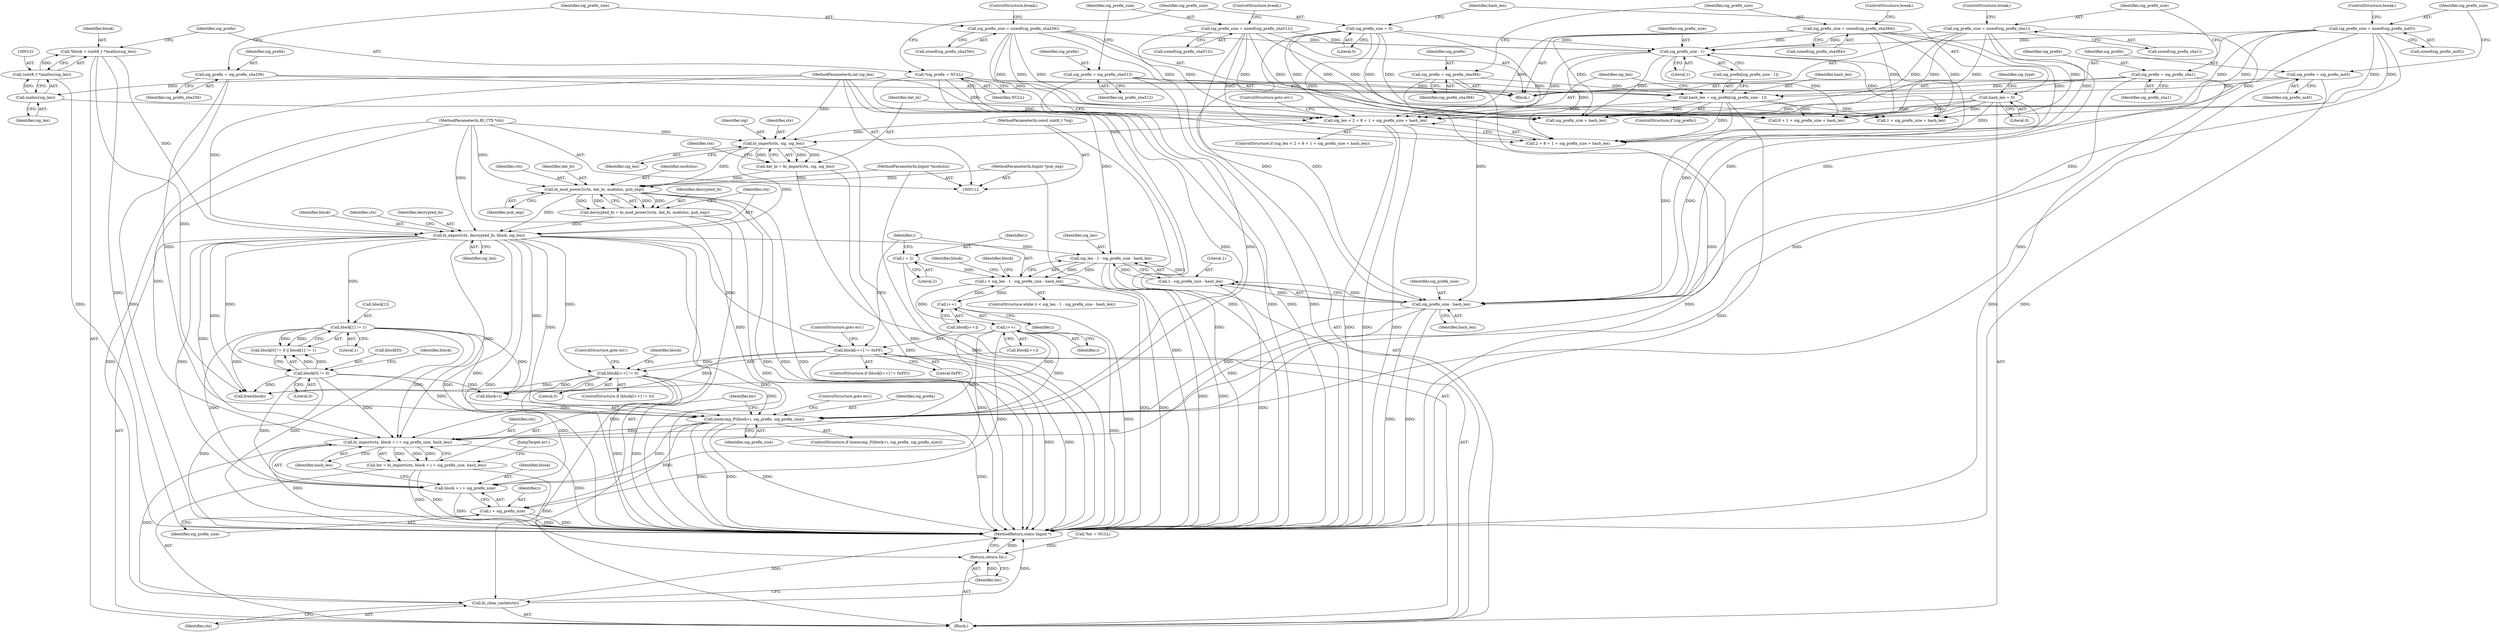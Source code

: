 digraph "0_axtls-8266_5efe2947ab45e81d84b5f707c51d1c64be52f36c_0@API" {
"1000288" [label="(Call,memcmp_P(block+i, sig_prefix, sig_prefix_size))"];
"1000234" [label="(Call,bi_export(ctx, decrypted_bi, block, sig_len))"];
"1000229" [label="(Call,bi_mod_power2(ctx, dat_bi, modulus, pub_exp))"];
"1000218" [label="(Call,bi_import(ctx, sig, sig_len))"];
"1000113" [label="(MethodParameterIn,BI_CTX *ctx)"];
"1000114" [label="(MethodParameterIn,const uint8_t *sig)"];
"1000204" [label="(Call,sig_len < 2 + 8 + 1 + sig_prefix_size + hash_len)"];
"1000132" [label="(Call,malloc(sig_len))"];
"1000115" [label="(MethodParameterIn,int sig_len)"];
"1000171" [label="(Call,sig_prefix_size = sizeof(sig_prefix_sha256))"];
"1000200" [label="(Call,sig_prefix_size - 1)"];
"1000189" [label="(Call,sig_prefix_size = sizeof(sig_prefix_sha512))"];
"1000139" [label="(Call,sig_prefix_size = 0)"];
"1000180" [label="(Call,sig_prefix_size = sizeof(sig_prefix_sha384))"];
"1000153" [label="(Call,sig_prefix_size = sizeof(sig_prefix_md5))"];
"1000162" [label="(Call,sig_prefix_size = sizeof(sig_prefix_sha1))"];
"1000143" [label="(Call,hash_len = 0)"];
"1000196" [label="(Call,hash_len = sig_prefix[sig_prefix_size - 1])"];
"1000177" [label="(Call,sig_prefix = sig_prefix_sha384)"];
"1000186" [label="(Call,sig_prefix = sig_prefix_sha512)"];
"1000150" [label="(Call,sig_prefix = sig_prefix_md5)"];
"1000168" [label="(Call,sig_prefix = sig_prefix_sha256)"];
"1000159" [label="(Call,sig_prefix = sig_prefix_sha1)"];
"1000135" [label="(Call,*sig_prefix = NULL)"];
"1000216" [label="(Call,dat_bi = bi_import(ctx, sig, sig_len))"];
"1000117" [label="(MethodParameterIn,bigint *modulus)"];
"1000118" [label="(MethodParameterIn,bigint *pub_exp)"];
"1000227" [label="(Call,decrypted_bi = bi_mod_power2(ctx, dat_bi, modulus, pub_exp))"];
"1000128" [label="(Call,*block = (uint8_t *)malloc(sig_len))"];
"1000130" [label="(Call,(uint8_t *)malloc(sig_len))"];
"1000251" [label="(Call,block[1] != 1)"];
"1000280" [label="(Call,block[i++] != 0)"];
"1000272" [label="(Call,block[i++] != 0xFF)"];
"1000246" [label="(Call,block[0] != 0)"];
"1000283" [label="(Call,i++)"];
"1000261" [label="(Call,i < sig_len - 1 - sig_prefix_size - hash_len)"];
"1000257" [label="(Call,i = 2)"];
"1000275" [label="(Call,i++)"];
"1000263" [label="(Call,sig_len - 1 - sig_prefix_size - hash_len)"];
"1000265" [label="(Call,1 - sig_prefix_size - hash_len)"];
"1000267" [label="(Call,sig_prefix_size - hash_len)"];
"1000297" [label="(Call,bi_import(ctx, block + i + sig_prefix_size, hash_len))"];
"1000295" [label="(Call,bir = bi_import(ctx, block + i + sig_prefix_size, hash_len))"];
"1000310" [label="(Return,return bir;)"];
"1000308" [label="(Call,bi_clear_cache(ctx))"];
"1000299" [label="(Call,block + i + sig_prefix_size)"];
"1000301" [label="(Call,i + sig_prefix_size)"];
"1000204" [label="(Call,sig_len < 2 + 8 + 1 + sig_prefix_size + hash_len)"];
"1000161" [label="(Identifier,sig_prefix_sha1)"];
"1000170" [label="(Identifier,sig_prefix_sha256)"];
"1000296" [label="(Identifier,bir)"];
"1000191" [label="(Call,sizeof(sig_prefix_sha512))"];
"1000257" [label="(Call,i = 2)"];
"1000217" [label="(Identifier,dat_bi)"];
"1000284" [label="(Identifier,i)"];
"1000153" [label="(Call,sig_prefix_size = sizeof(sig_prefix_md5))"];
"1000180" [label="(Call,sig_prefix_size = sizeof(sig_prefix_sha384))"];
"1000297" [label="(Call,bi_import(ctx, block + i + sig_prefix_size, hash_len))"];
"1000194" [label="(ControlStructure,if (sig_prefix))"];
"1000255" [label="(Literal,1)"];
"1000198" [label="(Call,sig_prefix[sig_prefix_size - 1])"];
"1000304" [label="(Identifier,hash_len)"];
"1000150" [label="(Call,sig_prefix = sig_prefix_md5)"];
"1000144" [label="(Identifier,hash_len)"];
"1000228" [label="(Identifier,decrypted_bi)"];
"1000145" [label="(Literal,0)"];
"1000261" [label="(Call,i < sig_len - 1 - sig_prefix_size - hash_len)"];
"1000265" [label="(Call,1 - sig_prefix_size - hash_len)"];
"1000154" [label="(Identifier,sig_prefix_size)"];
"1000190" [label="(Identifier,sig_prefix_size)"];
"1000181" [label="(Identifier,sig_prefix_size)"];
"1000151" [label="(Identifier,sig_prefix)"];
"1000119" [label="(Block,)"];
"1000263" [label="(Call,sig_len - 1 - sig_prefix_size - hash_len)"];
"1000299" [label="(Call,block + i + sig_prefix_size)"];
"1000147" [label="(Identifier,sig_type)"];
"1000237" [label="(Identifier,block)"];
"1000278" [label="(ControlStructure,goto err;)"];
"1000206" [label="(Call,2 + 8 + 1 + sig_prefix_size + hash_len)"];
"1000132" [label="(Call,malloc(sig_len))"];
"1000266" [label="(Literal,1)"];
"1000285" [label="(Literal,0)"];
"1000139" [label="(Call,sig_prefix_size = 0)"];
"1000133" [label="(Identifier,sig_len)"];
"1000137" [label="(Identifier,NULL)"];
"1000238" [label="(Identifier,sig_len)"];
"1000227" [label="(Call,decrypted_bi = bi_mod_power2(ctx, dat_bi, modulus, pub_exp))"];
"1000311" [label="(Identifier,bir)"];
"1000159" [label="(Call,sig_prefix = sig_prefix_sha1)"];
"1000141" [label="(Literal,0)"];
"1000258" [label="(Identifier,i)"];
"1000251" [label="(Call,block[1] != 1)"];
"1000202" [label="(Literal,1)"];
"1000193" [label="(ControlStructure,break;)"];
"1000216" [label="(Call,dat_bi = bi_import(ctx, sig, sig_len))"];
"1000219" [label="(Identifier,ctx)"];
"1000289" [label="(Call,block+i)"];
"1000177" [label="(Call,sig_prefix = sig_prefix_sha384)"];
"1000306" [label="(Call,free(block))"];
"1000293" [label="(Identifier,sig_prefix_size)"];
"1000224" [label="(Identifier,ctx)"];
"1000267" [label="(Call,sig_prefix_size - hash_len)"];
"1000277" [label="(Literal,0xFF)"];
"1000188" [label="(Identifier,sig_prefix_sha512)"];
"1000295" [label="(Call,bir = bi_import(ctx, block + i + sig_prefix_size, hash_len))"];
"1000124" [label="(Call,*bir = NULL)"];
"1000264" [label="(Identifier,sig_len)"];
"1000283" [label="(Call,i++)"];
"1000208" [label="(Call,8 + 1 + sig_prefix_size + hash_len)"];
"1000171" [label="(Call,sig_prefix_size = sizeof(sig_prefix_sha256))"];
"1000230" [label="(Identifier,ctx)"];
"1000215" [label="(ControlStructure,goto err;)"];
"1000290" [label="(Identifier,block)"];
"1000305" [label="(JumpTarget,err:)"];
"1000175" [label="(ControlStructure,break;)"];
"1000166" [label="(ControlStructure,break;)"];
"1000247" [label="(Call,block[0])"];
"1000246" [label="(Call,block[0] != 0)"];
"1000212" [label="(Call,sig_prefix_size + hash_len)"];
"1000196" [label="(Call,hash_len = sig_prefix[sig_prefix_size - 1])"];
"1000160" [label="(Identifier,sig_prefix)"];
"1000302" [label="(Identifier,i)"];
"1000253" [label="(Identifier,block)"];
"1000234" [label="(Call,bi_export(ctx, decrypted_bi, block, sig_len))"];
"1000182" [label="(Call,sizeof(sig_prefix_sha384))"];
"1000218" [label="(Call,bi_import(ctx, sig, sig_len))"];
"1000303" [label="(Identifier,sig_prefix_size)"];
"1000279" [label="(ControlStructure,if (block[i++] != 0))"];
"1000179" [label="(Identifier,sig_prefix_sha384)"];
"1000250" [label="(Literal,0)"];
"1000310" [label="(Return,return bir;)"];
"1000189" [label="(Call,sig_prefix_size = sizeof(sig_prefix_sha512))"];
"1000280" [label="(Call,block[i++] != 0)"];
"1000312" [label="(MethodReturn,static bigint *)"];
"1000241" [label="(Identifier,ctx)"];
"1000205" [label="(Identifier,sig_len)"];
"1000221" [label="(Identifier,sig_len)"];
"1000129" [label="(Identifier,block)"];
"1000281" [label="(Call,block[i++])"];
"1000187" [label="(Identifier,sig_prefix)"];
"1000260" [label="(ControlStructure,while (i < sig_len - 1 - sig_prefix_size - hash_len))"];
"1000162" [label="(Call,sig_prefix_size = sizeof(sig_prefix_sha1))"];
"1000148" [label="(Block,)"];
"1000184" [label="(ControlStructure,break;)"];
"1000113" [label="(MethodParameterIn,BI_CTX *ctx)"];
"1000231" [label="(Identifier,dat_bi)"];
"1000309" [label="(Identifier,ctx)"];
"1000117" [label="(MethodParameterIn,bigint *modulus)"];
"1000288" [label="(Call,memcmp_P(block+i, sig_prefix, sig_prefix_size))"];
"1000169" [label="(Identifier,sig_prefix)"];
"1000233" [label="(Identifier,pub_exp)"];
"1000301" [label="(Call,i + sig_prefix_size)"];
"1000115" [label="(MethodParameterIn,int sig_len)"];
"1000143" [label="(Call,hash_len = 0)"];
"1000282" [label="(Identifier,block)"];
"1000294" [label="(ControlStructure,goto err;)"];
"1000128" [label="(Call,*block = (uint8_t *)malloc(sig_len))"];
"1000268" [label="(Identifier,sig_prefix_size)"];
"1000235" [label="(Identifier,ctx)"];
"1000186" [label="(Call,sig_prefix = sig_prefix_sha512)"];
"1000274" [label="(Identifier,block)"];
"1000135" [label="(Call,*sig_prefix = NULL)"];
"1000232" [label="(Identifier,modulus)"];
"1000197" [label="(Identifier,hash_len)"];
"1000164" [label="(Call,sizeof(sig_prefix_sha1))"];
"1000210" [label="(Call,1 + sig_prefix_size + hash_len)"];
"1000275" [label="(Call,i++)"];
"1000229" [label="(Call,bi_mod_power2(ctx, dat_bi, modulus, pub_exp))"];
"1000155" [label="(Call,sizeof(sig_prefix_md5))"];
"1000273" [label="(Call,block[i++])"];
"1000203" [label="(ControlStructure,if (sig_len < 2 + 8 + 1 + sig_prefix_size + hash_len))"];
"1000286" [label="(ControlStructure,goto err;)"];
"1000262" [label="(Identifier,i)"];
"1000201" [label="(Identifier,sig_prefix_size)"];
"1000163" [label="(Identifier,sig_prefix_size)"];
"1000173" [label="(Call,sizeof(sig_prefix_sha256))"];
"1000245" [label="(Call,block[0] != 0 || block[1] != 1)"];
"1000236" [label="(Identifier,decrypted_bi)"];
"1000157" [label="(ControlStructure,break;)"];
"1000272" [label="(Call,block[i++] != 0xFF)"];
"1000136" [label="(Identifier,sig_prefix)"];
"1000271" [label="(ControlStructure,if (block[i++] != 0xFF))"];
"1000269" [label="(Identifier,hash_len)"];
"1000114" [label="(MethodParameterIn,const uint8_t *sig)"];
"1000220" [label="(Identifier,sig)"];
"1000287" [label="(ControlStructure,if (memcmp_P(block+i, sig_prefix, sig_prefix_size)))"];
"1000300" [label="(Identifier,block)"];
"1000298" [label="(Identifier,ctx)"];
"1000200" [label="(Call,sig_prefix_size - 1)"];
"1000152" [label="(Identifier,sig_prefix_md5)"];
"1000292" [label="(Identifier,sig_prefix)"];
"1000308" [label="(Call,bi_clear_cache(ctx))"];
"1000259" [label="(Literal,2)"];
"1000178" [label="(Identifier,sig_prefix)"];
"1000252" [label="(Call,block[1])"];
"1000130" [label="(Call,(uint8_t *)malloc(sig_len))"];
"1000140" [label="(Identifier,sig_prefix_size)"];
"1000276" [label="(Identifier,i)"];
"1000168" [label="(Call,sig_prefix = sig_prefix_sha256)"];
"1000172" [label="(Identifier,sig_prefix_size)"];
"1000118" [label="(MethodParameterIn,bigint *pub_exp)"];
"1000288" -> "1000287"  [label="AST: "];
"1000288" -> "1000293"  [label="CFG: "];
"1000289" -> "1000288"  [label="AST: "];
"1000292" -> "1000288"  [label="AST: "];
"1000293" -> "1000288"  [label="AST: "];
"1000294" -> "1000288"  [label="CFG: "];
"1000296" -> "1000288"  [label="CFG: "];
"1000288" -> "1000312"  [label="DDG: "];
"1000288" -> "1000312"  [label="DDG: "];
"1000288" -> "1000312"  [label="DDG: "];
"1000288" -> "1000312"  [label="DDG: "];
"1000234" -> "1000288"  [label="DDG: "];
"1000251" -> "1000288"  [label="DDG: "];
"1000280" -> "1000288"  [label="DDG: "];
"1000246" -> "1000288"  [label="DDG: "];
"1000283" -> "1000288"  [label="DDG: "];
"1000177" -> "1000288"  [label="DDG: "];
"1000186" -> "1000288"  [label="DDG: "];
"1000150" -> "1000288"  [label="DDG: "];
"1000168" -> "1000288"  [label="DDG: "];
"1000159" -> "1000288"  [label="DDG: "];
"1000135" -> "1000288"  [label="DDG: "];
"1000267" -> "1000288"  [label="DDG: "];
"1000288" -> "1000297"  [label="DDG: "];
"1000288" -> "1000299"  [label="DDG: "];
"1000288" -> "1000301"  [label="DDG: "];
"1000234" -> "1000119"  [label="AST: "];
"1000234" -> "1000238"  [label="CFG: "];
"1000235" -> "1000234"  [label="AST: "];
"1000236" -> "1000234"  [label="AST: "];
"1000237" -> "1000234"  [label="AST: "];
"1000238" -> "1000234"  [label="AST: "];
"1000241" -> "1000234"  [label="CFG: "];
"1000234" -> "1000312"  [label="DDG: "];
"1000234" -> "1000312"  [label="DDG: "];
"1000234" -> "1000312"  [label="DDG: "];
"1000229" -> "1000234"  [label="DDG: "];
"1000113" -> "1000234"  [label="DDG: "];
"1000227" -> "1000234"  [label="DDG: "];
"1000128" -> "1000234"  [label="DDG: "];
"1000218" -> "1000234"  [label="DDG: "];
"1000115" -> "1000234"  [label="DDG: "];
"1000234" -> "1000246"  [label="DDG: "];
"1000234" -> "1000251"  [label="DDG: "];
"1000234" -> "1000263"  [label="DDG: "];
"1000234" -> "1000272"  [label="DDG: "];
"1000234" -> "1000280"  [label="DDG: "];
"1000234" -> "1000289"  [label="DDG: "];
"1000234" -> "1000297"  [label="DDG: "];
"1000234" -> "1000297"  [label="DDG: "];
"1000234" -> "1000299"  [label="DDG: "];
"1000234" -> "1000306"  [label="DDG: "];
"1000234" -> "1000308"  [label="DDG: "];
"1000229" -> "1000227"  [label="AST: "];
"1000229" -> "1000233"  [label="CFG: "];
"1000230" -> "1000229"  [label="AST: "];
"1000231" -> "1000229"  [label="AST: "];
"1000232" -> "1000229"  [label="AST: "];
"1000233" -> "1000229"  [label="AST: "];
"1000227" -> "1000229"  [label="CFG: "];
"1000229" -> "1000312"  [label="DDG: "];
"1000229" -> "1000312"  [label="DDG: "];
"1000229" -> "1000312"  [label="DDG: "];
"1000229" -> "1000227"  [label="DDG: "];
"1000229" -> "1000227"  [label="DDG: "];
"1000229" -> "1000227"  [label="DDG: "];
"1000229" -> "1000227"  [label="DDG: "];
"1000218" -> "1000229"  [label="DDG: "];
"1000113" -> "1000229"  [label="DDG: "];
"1000216" -> "1000229"  [label="DDG: "];
"1000117" -> "1000229"  [label="DDG: "];
"1000118" -> "1000229"  [label="DDG: "];
"1000218" -> "1000216"  [label="AST: "];
"1000218" -> "1000221"  [label="CFG: "];
"1000219" -> "1000218"  [label="AST: "];
"1000220" -> "1000218"  [label="AST: "];
"1000221" -> "1000218"  [label="AST: "];
"1000216" -> "1000218"  [label="CFG: "];
"1000218" -> "1000312"  [label="DDG: "];
"1000218" -> "1000216"  [label="DDG: "];
"1000218" -> "1000216"  [label="DDG: "];
"1000218" -> "1000216"  [label="DDG: "];
"1000113" -> "1000218"  [label="DDG: "];
"1000114" -> "1000218"  [label="DDG: "];
"1000204" -> "1000218"  [label="DDG: "];
"1000115" -> "1000218"  [label="DDG: "];
"1000113" -> "1000112"  [label="AST: "];
"1000113" -> "1000312"  [label="DDG: "];
"1000113" -> "1000297"  [label="DDG: "];
"1000113" -> "1000308"  [label="DDG: "];
"1000114" -> "1000112"  [label="AST: "];
"1000114" -> "1000312"  [label="DDG: "];
"1000204" -> "1000203"  [label="AST: "];
"1000204" -> "1000206"  [label="CFG: "];
"1000205" -> "1000204"  [label="AST: "];
"1000206" -> "1000204"  [label="AST: "];
"1000215" -> "1000204"  [label="CFG: "];
"1000217" -> "1000204"  [label="CFG: "];
"1000204" -> "1000312"  [label="DDG: "];
"1000204" -> "1000312"  [label="DDG: "];
"1000204" -> "1000312"  [label="DDG: "];
"1000132" -> "1000204"  [label="DDG: "];
"1000115" -> "1000204"  [label="DDG: "];
"1000171" -> "1000204"  [label="DDG: "];
"1000200" -> "1000204"  [label="DDG: "];
"1000189" -> "1000204"  [label="DDG: "];
"1000139" -> "1000204"  [label="DDG: "];
"1000180" -> "1000204"  [label="DDG: "];
"1000153" -> "1000204"  [label="DDG: "];
"1000162" -> "1000204"  [label="DDG: "];
"1000143" -> "1000204"  [label="DDG: "];
"1000196" -> "1000204"  [label="DDG: "];
"1000132" -> "1000130"  [label="AST: "];
"1000132" -> "1000133"  [label="CFG: "];
"1000133" -> "1000132"  [label="AST: "];
"1000130" -> "1000132"  [label="CFG: "];
"1000132" -> "1000130"  [label="DDG: "];
"1000115" -> "1000132"  [label="DDG: "];
"1000115" -> "1000112"  [label="AST: "];
"1000115" -> "1000312"  [label="DDG: "];
"1000115" -> "1000263"  [label="DDG: "];
"1000171" -> "1000148"  [label="AST: "];
"1000171" -> "1000173"  [label="CFG: "];
"1000172" -> "1000171"  [label="AST: "];
"1000173" -> "1000171"  [label="AST: "];
"1000175" -> "1000171"  [label="CFG: "];
"1000171" -> "1000200"  [label="DDG: "];
"1000171" -> "1000206"  [label="DDG: "];
"1000171" -> "1000208"  [label="DDG: "];
"1000171" -> "1000210"  [label="DDG: "];
"1000171" -> "1000212"  [label="DDG: "];
"1000171" -> "1000267"  [label="DDG: "];
"1000200" -> "1000198"  [label="AST: "];
"1000200" -> "1000202"  [label="CFG: "];
"1000201" -> "1000200"  [label="AST: "];
"1000202" -> "1000200"  [label="AST: "];
"1000198" -> "1000200"  [label="CFG: "];
"1000189" -> "1000200"  [label="DDG: "];
"1000139" -> "1000200"  [label="DDG: "];
"1000180" -> "1000200"  [label="DDG: "];
"1000153" -> "1000200"  [label="DDG: "];
"1000162" -> "1000200"  [label="DDG: "];
"1000200" -> "1000206"  [label="DDG: "];
"1000200" -> "1000208"  [label="DDG: "];
"1000200" -> "1000210"  [label="DDG: "];
"1000200" -> "1000212"  [label="DDG: "];
"1000200" -> "1000267"  [label="DDG: "];
"1000189" -> "1000148"  [label="AST: "];
"1000189" -> "1000191"  [label="CFG: "];
"1000190" -> "1000189"  [label="AST: "];
"1000191" -> "1000189"  [label="AST: "];
"1000193" -> "1000189"  [label="CFG: "];
"1000189" -> "1000206"  [label="DDG: "];
"1000189" -> "1000208"  [label="DDG: "];
"1000189" -> "1000210"  [label="DDG: "];
"1000189" -> "1000212"  [label="DDG: "];
"1000189" -> "1000267"  [label="DDG: "];
"1000139" -> "1000119"  [label="AST: "];
"1000139" -> "1000141"  [label="CFG: "];
"1000140" -> "1000139"  [label="AST: "];
"1000141" -> "1000139"  [label="AST: "];
"1000144" -> "1000139"  [label="CFG: "];
"1000139" -> "1000206"  [label="DDG: "];
"1000139" -> "1000208"  [label="DDG: "];
"1000139" -> "1000210"  [label="DDG: "];
"1000139" -> "1000212"  [label="DDG: "];
"1000139" -> "1000267"  [label="DDG: "];
"1000180" -> "1000148"  [label="AST: "];
"1000180" -> "1000182"  [label="CFG: "];
"1000181" -> "1000180"  [label="AST: "];
"1000182" -> "1000180"  [label="AST: "];
"1000184" -> "1000180"  [label="CFG: "];
"1000180" -> "1000206"  [label="DDG: "];
"1000180" -> "1000208"  [label="DDG: "];
"1000180" -> "1000210"  [label="DDG: "];
"1000180" -> "1000212"  [label="DDG: "];
"1000180" -> "1000267"  [label="DDG: "];
"1000153" -> "1000148"  [label="AST: "];
"1000153" -> "1000155"  [label="CFG: "];
"1000154" -> "1000153"  [label="AST: "];
"1000155" -> "1000153"  [label="AST: "];
"1000157" -> "1000153"  [label="CFG: "];
"1000153" -> "1000206"  [label="DDG: "];
"1000153" -> "1000208"  [label="DDG: "];
"1000153" -> "1000210"  [label="DDG: "];
"1000153" -> "1000212"  [label="DDG: "];
"1000153" -> "1000267"  [label="DDG: "];
"1000162" -> "1000148"  [label="AST: "];
"1000162" -> "1000164"  [label="CFG: "];
"1000163" -> "1000162"  [label="AST: "];
"1000164" -> "1000162"  [label="AST: "];
"1000166" -> "1000162"  [label="CFG: "];
"1000162" -> "1000206"  [label="DDG: "];
"1000162" -> "1000208"  [label="DDG: "];
"1000162" -> "1000210"  [label="DDG: "];
"1000162" -> "1000212"  [label="DDG: "];
"1000162" -> "1000267"  [label="DDG: "];
"1000143" -> "1000119"  [label="AST: "];
"1000143" -> "1000145"  [label="CFG: "];
"1000144" -> "1000143"  [label="AST: "];
"1000145" -> "1000143"  [label="AST: "];
"1000147" -> "1000143"  [label="CFG: "];
"1000143" -> "1000206"  [label="DDG: "];
"1000143" -> "1000208"  [label="DDG: "];
"1000143" -> "1000210"  [label="DDG: "];
"1000143" -> "1000212"  [label="DDG: "];
"1000143" -> "1000267"  [label="DDG: "];
"1000196" -> "1000194"  [label="AST: "];
"1000196" -> "1000198"  [label="CFG: "];
"1000197" -> "1000196"  [label="AST: "];
"1000198" -> "1000196"  [label="AST: "];
"1000205" -> "1000196"  [label="CFG: "];
"1000196" -> "1000312"  [label="DDG: "];
"1000177" -> "1000196"  [label="DDG: "];
"1000186" -> "1000196"  [label="DDG: "];
"1000150" -> "1000196"  [label="DDG: "];
"1000168" -> "1000196"  [label="DDG: "];
"1000159" -> "1000196"  [label="DDG: "];
"1000135" -> "1000196"  [label="DDG: "];
"1000196" -> "1000206"  [label="DDG: "];
"1000196" -> "1000208"  [label="DDG: "];
"1000196" -> "1000210"  [label="DDG: "];
"1000196" -> "1000212"  [label="DDG: "];
"1000196" -> "1000267"  [label="DDG: "];
"1000177" -> "1000148"  [label="AST: "];
"1000177" -> "1000179"  [label="CFG: "];
"1000178" -> "1000177"  [label="AST: "];
"1000179" -> "1000177"  [label="AST: "];
"1000181" -> "1000177"  [label="CFG: "];
"1000177" -> "1000312"  [label="DDG: "];
"1000186" -> "1000148"  [label="AST: "];
"1000186" -> "1000188"  [label="CFG: "];
"1000187" -> "1000186"  [label="AST: "];
"1000188" -> "1000186"  [label="AST: "];
"1000190" -> "1000186"  [label="CFG: "];
"1000186" -> "1000312"  [label="DDG: "];
"1000150" -> "1000148"  [label="AST: "];
"1000150" -> "1000152"  [label="CFG: "];
"1000151" -> "1000150"  [label="AST: "];
"1000152" -> "1000150"  [label="AST: "];
"1000154" -> "1000150"  [label="CFG: "];
"1000150" -> "1000312"  [label="DDG: "];
"1000168" -> "1000148"  [label="AST: "];
"1000168" -> "1000170"  [label="CFG: "];
"1000169" -> "1000168"  [label="AST: "];
"1000170" -> "1000168"  [label="AST: "];
"1000172" -> "1000168"  [label="CFG: "];
"1000168" -> "1000312"  [label="DDG: "];
"1000159" -> "1000148"  [label="AST: "];
"1000159" -> "1000161"  [label="CFG: "];
"1000160" -> "1000159"  [label="AST: "];
"1000161" -> "1000159"  [label="AST: "];
"1000163" -> "1000159"  [label="CFG: "];
"1000159" -> "1000312"  [label="DDG: "];
"1000135" -> "1000119"  [label="AST: "];
"1000135" -> "1000137"  [label="CFG: "];
"1000136" -> "1000135"  [label="AST: "];
"1000137" -> "1000135"  [label="AST: "];
"1000140" -> "1000135"  [label="CFG: "];
"1000135" -> "1000312"  [label="DDG: "];
"1000135" -> "1000312"  [label="DDG: "];
"1000216" -> "1000119"  [label="AST: "];
"1000217" -> "1000216"  [label="AST: "];
"1000224" -> "1000216"  [label="CFG: "];
"1000216" -> "1000312"  [label="DDG: "];
"1000117" -> "1000112"  [label="AST: "];
"1000117" -> "1000312"  [label="DDG: "];
"1000118" -> "1000112"  [label="AST: "];
"1000118" -> "1000312"  [label="DDG: "];
"1000227" -> "1000119"  [label="AST: "];
"1000228" -> "1000227"  [label="AST: "];
"1000235" -> "1000227"  [label="CFG: "];
"1000227" -> "1000312"  [label="DDG: "];
"1000128" -> "1000119"  [label="AST: "];
"1000128" -> "1000130"  [label="CFG: "];
"1000129" -> "1000128"  [label="AST: "];
"1000130" -> "1000128"  [label="AST: "];
"1000136" -> "1000128"  [label="CFG: "];
"1000128" -> "1000312"  [label="DDG: "];
"1000130" -> "1000128"  [label="DDG: "];
"1000128" -> "1000306"  [label="DDG: "];
"1000131" -> "1000130"  [label="AST: "];
"1000130" -> "1000312"  [label="DDG: "];
"1000251" -> "1000245"  [label="AST: "];
"1000251" -> "1000255"  [label="CFG: "];
"1000252" -> "1000251"  [label="AST: "];
"1000255" -> "1000251"  [label="AST: "];
"1000245" -> "1000251"  [label="CFG: "];
"1000251" -> "1000312"  [label="DDG: "];
"1000251" -> "1000245"  [label="DDG: "];
"1000251" -> "1000245"  [label="DDG: "];
"1000251" -> "1000289"  [label="DDG: "];
"1000251" -> "1000297"  [label="DDG: "];
"1000251" -> "1000299"  [label="DDG: "];
"1000251" -> "1000306"  [label="DDG: "];
"1000280" -> "1000279"  [label="AST: "];
"1000280" -> "1000285"  [label="CFG: "];
"1000281" -> "1000280"  [label="AST: "];
"1000285" -> "1000280"  [label="AST: "];
"1000286" -> "1000280"  [label="CFG: "];
"1000290" -> "1000280"  [label="CFG: "];
"1000280" -> "1000312"  [label="DDG: "];
"1000280" -> "1000312"  [label="DDG: "];
"1000272" -> "1000280"  [label="DDG: "];
"1000280" -> "1000289"  [label="DDG: "];
"1000280" -> "1000297"  [label="DDG: "];
"1000280" -> "1000299"  [label="DDG: "];
"1000280" -> "1000306"  [label="DDG: "];
"1000272" -> "1000271"  [label="AST: "];
"1000272" -> "1000277"  [label="CFG: "];
"1000273" -> "1000272"  [label="AST: "];
"1000277" -> "1000272"  [label="AST: "];
"1000262" -> "1000272"  [label="CFG: "];
"1000278" -> "1000272"  [label="CFG: "];
"1000272" -> "1000312"  [label="DDG: "];
"1000272" -> "1000312"  [label="DDG: "];
"1000272" -> "1000306"  [label="DDG: "];
"1000246" -> "1000245"  [label="AST: "];
"1000246" -> "1000250"  [label="CFG: "];
"1000247" -> "1000246"  [label="AST: "];
"1000250" -> "1000246"  [label="AST: "];
"1000253" -> "1000246"  [label="CFG: "];
"1000245" -> "1000246"  [label="CFG: "];
"1000246" -> "1000312"  [label="DDG: "];
"1000246" -> "1000245"  [label="DDG: "];
"1000246" -> "1000245"  [label="DDG: "];
"1000246" -> "1000289"  [label="DDG: "];
"1000246" -> "1000297"  [label="DDG: "];
"1000246" -> "1000299"  [label="DDG: "];
"1000246" -> "1000306"  [label="DDG: "];
"1000283" -> "1000281"  [label="AST: "];
"1000283" -> "1000284"  [label="CFG: "];
"1000284" -> "1000283"  [label="AST: "];
"1000281" -> "1000283"  [label="CFG: "];
"1000283" -> "1000312"  [label="DDG: "];
"1000261" -> "1000283"  [label="DDG: "];
"1000283" -> "1000289"  [label="DDG: "];
"1000283" -> "1000297"  [label="DDG: "];
"1000283" -> "1000299"  [label="DDG: "];
"1000283" -> "1000301"  [label="DDG: "];
"1000261" -> "1000260"  [label="AST: "];
"1000261" -> "1000263"  [label="CFG: "];
"1000262" -> "1000261"  [label="AST: "];
"1000263" -> "1000261"  [label="AST: "];
"1000274" -> "1000261"  [label="CFG: "];
"1000282" -> "1000261"  [label="CFG: "];
"1000261" -> "1000312"  [label="DDG: "];
"1000261" -> "1000312"  [label="DDG: "];
"1000257" -> "1000261"  [label="DDG: "];
"1000275" -> "1000261"  [label="DDG: "];
"1000263" -> "1000261"  [label="DDG: "];
"1000263" -> "1000261"  [label="DDG: "];
"1000261" -> "1000275"  [label="DDG: "];
"1000257" -> "1000119"  [label="AST: "];
"1000257" -> "1000259"  [label="CFG: "];
"1000258" -> "1000257"  [label="AST: "];
"1000259" -> "1000257"  [label="AST: "];
"1000262" -> "1000257"  [label="CFG: "];
"1000275" -> "1000273"  [label="AST: "];
"1000275" -> "1000276"  [label="CFG: "];
"1000276" -> "1000275"  [label="AST: "];
"1000273" -> "1000275"  [label="CFG: "];
"1000275" -> "1000312"  [label="DDG: "];
"1000263" -> "1000265"  [label="CFG: "];
"1000264" -> "1000263"  [label="AST: "];
"1000265" -> "1000263"  [label="AST: "];
"1000263" -> "1000312"  [label="DDG: "];
"1000263" -> "1000312"  [label="DDG: "];
"1000265" -> "1000263"  [label="DDG: "];
"1000265" -> "1000263"  [label="DDG: "];
"1000265" -> "1000267"  [label="CFG: "];
"1000266" -> "1000265"  [label="AST: "];
"1000267" -> "1000265"  [label="AST: "];
"1000265" -> "1000312"  [label="DDG: "];
"1000267" -> "1000265"  [label="DDG: "];
"1000267" -> "1000265"  [label="DDG: "];
"1000267" -> "1000269"  [label="CFG: "];
"1000268" -> "1000267"  [label="AST: "];
"1000269" -> "1000267"  [label="AST: "];
"1000267" -> "1000312"  [label="DDG: "];
"1000267" -> "1000312"  [label="DDG: "];
"1000267" -> "1000297"  [label="DDG: "];
"1000297" -> "1000295"  [label="AST: "];
"1000297" -> "1000304"  [label="CFG: "];
"1000298" -> "1000297"  [label="AST: "];
"1000299" -> "1000297"  [label="AST: "];
"1000304" -> "1000297"  [label="AST: "];
"1000295" -> "1000297"  [label="CFG: "];
"1000297" -> "1000312"  [label="DDG: "];
"1000297" -> "1000312"  [label="DDG: "];
"1000297" -> "1000295"  [label="DDG: "];
"1000297" -> "1000295"  [label="DDG: "];
"1000297" -> "1000295"  [label="DDG: "];
"1000297" -> "1000308"  [label="DDG: "];
"1000295" -> "1000119"  [label="AST: "];
"1000296" -> "1000295"  [label="AST: "];
"1000305" -> "1000295"  [label="CFG: "];
"1000295" -> "1000312"  [label="DDG: "];
"1000295" -> "1000312"  [label="DDG: "];
"1000295" -> "1000310"  [label="DDG: "];
"1000310" -> "1000119"  [label="AST: "];
"1000310" -> "1000311"  [label="CFG: "];
"1000311" -> "1000310"  [label="AST: "];
"1000312" -> "1000310"  [label="CFG: "];
"1000310" -> "1000312"  [label="DDG: "];
"1000311" -> "1000310"  [label="DDG: "];
"1000124" -> "1000310"  [label="DDG: "];
"1000308" -> "1000119"  [label="AST: "];
"1000308" -> "1000309"  [label="CFG: "];
"1000309" -> "1000308"  [label="AST: "];
"1000311" -> "1000308"  [label="CFG: "];
"1000308" -> "1000312"  [label="DDG: "];
"1000308" -> "1000312"  [label="DDG: "];
"1000299" -> "1000301"  [label="CFG: "];
"1000300" -> "1000299"  [label="AST: "];
"1000301" -> "1000299"  [label="AST: "];
"1000304" -> "1000299"  [label="CFG: "];
"1000299" -> "1000312"  [label="DDG: "];
"1000301" -> "1000303"  [label="CFG: "];
"1000302" -> "1000301"  [label="AST: "];
"1000303" -> "1000301"  [label="AST: "];
"1000301" -> "1000312"  [label="DDG: "];
"1000301" -> "1000312"  [label="DDG: "];
}
